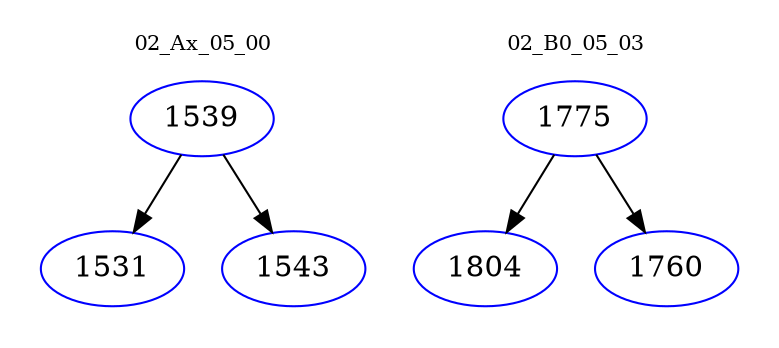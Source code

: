 digraph{
subgraph cluster_0 {
color = white
label = "02_Ax_05_00";
fontsize=10;
T0_1539 [label="1539", color="blue"]
T0_1539 -> T0_1531 [color="black"]
T0_1531 [label="1531", color="blue"]
T0_1539 -> T0_1543 [color="black"]
T0_1543 [label="1543", color="blue"]
}
subgraph cluster_1 {
color = white
label = "02_B0_05_03";
fontsize=10;
T1_1775 [label="1775", color="blue"]
T1_1775 -> T1_1804 [color="black"]
T1_1804 [label="1804", color="blue"]
T1_1775 -> T1_1760 [color="black"]
T1_1760 [label="1760", color="blue"]
}
}
